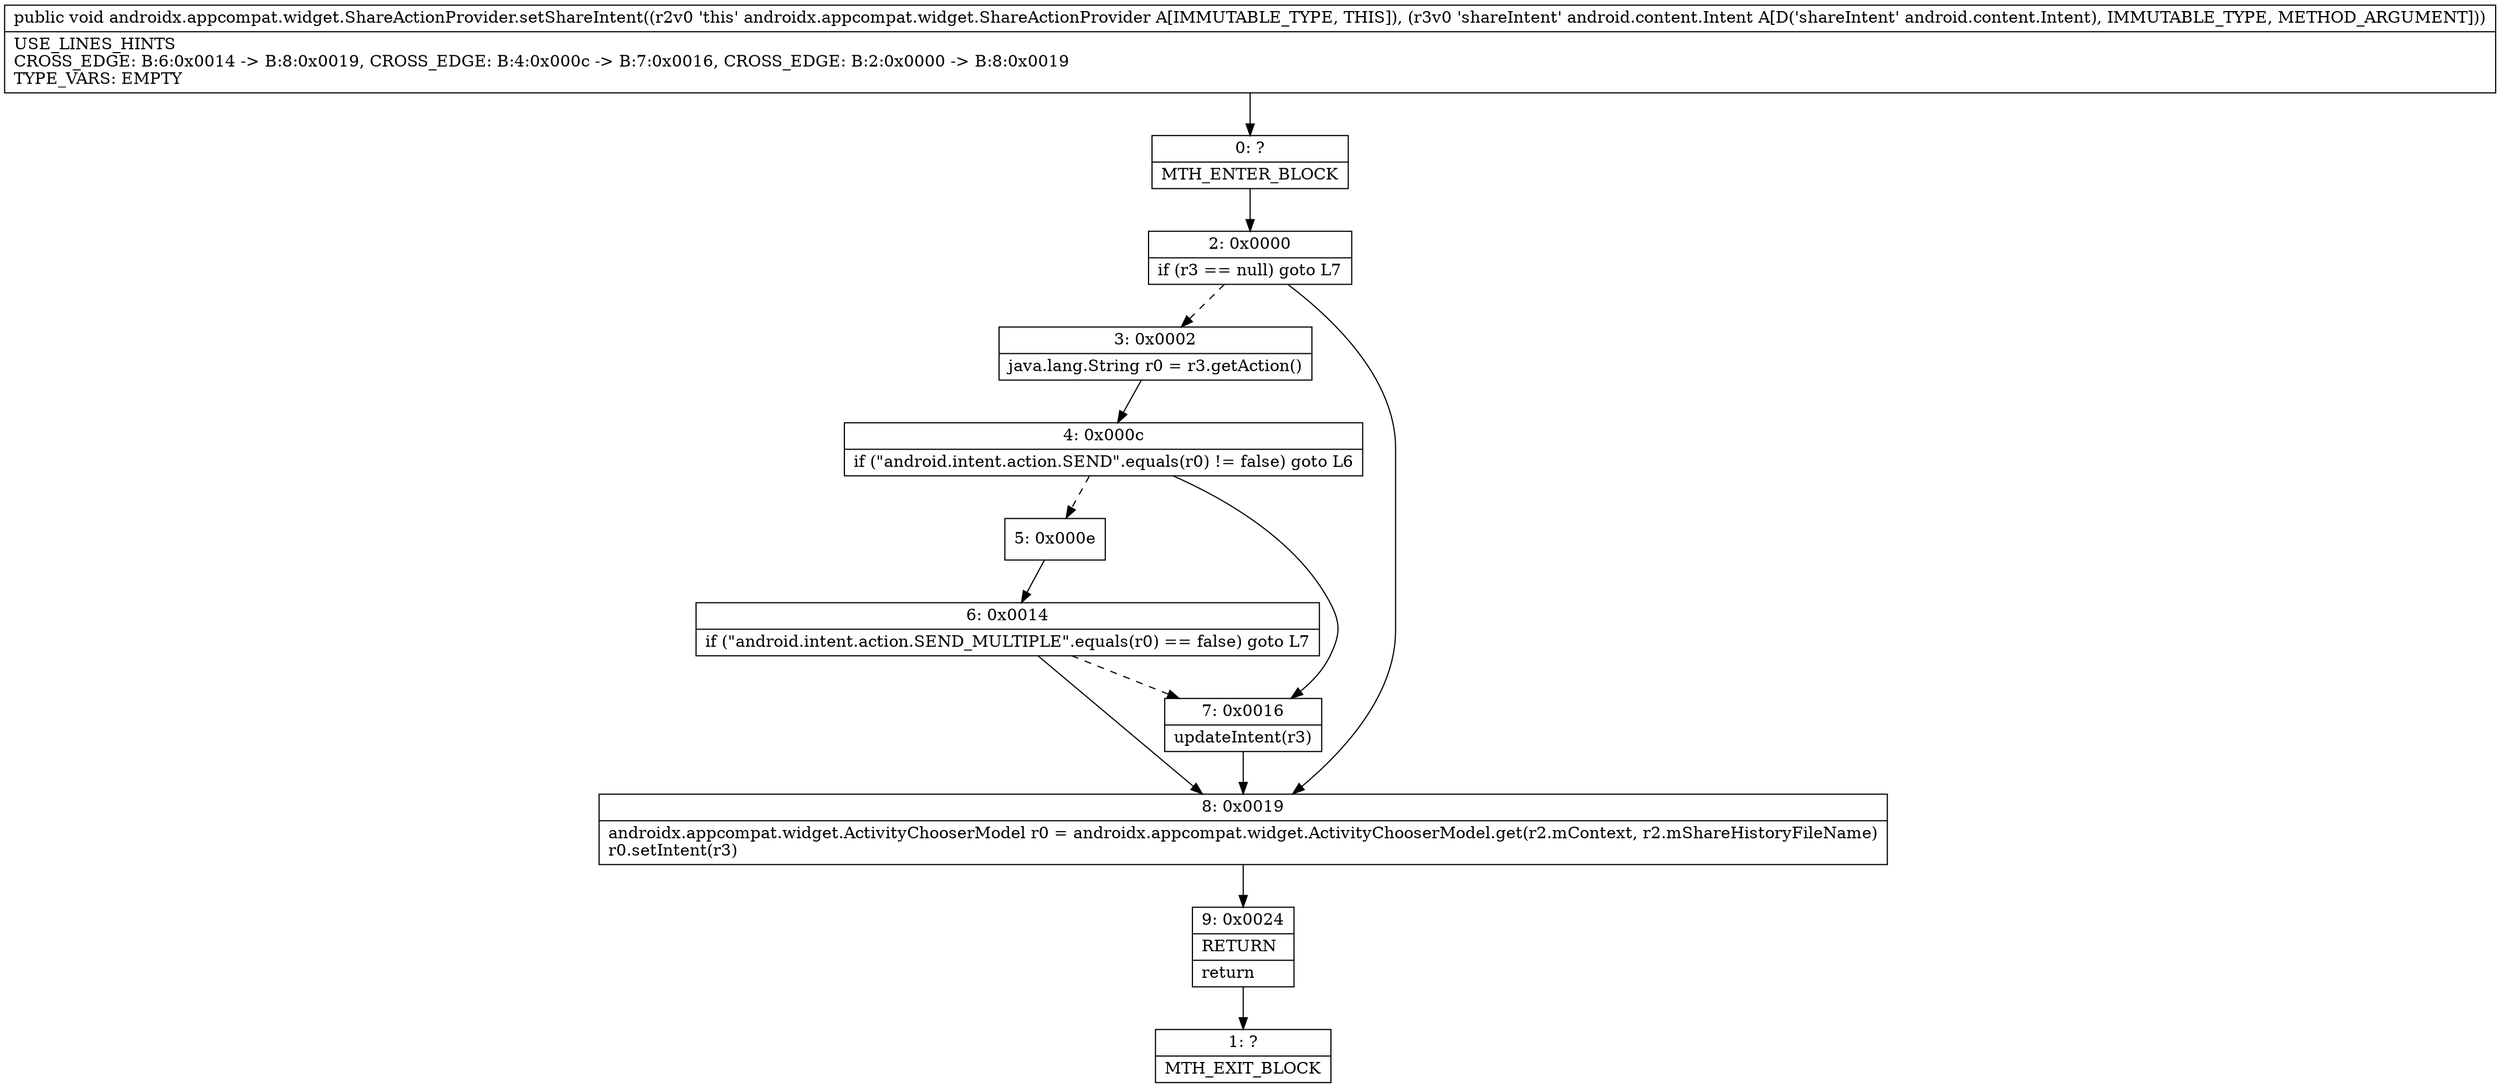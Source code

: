 digraph "CFG forandroidx.appcompat.widget.ShareActionProvider.setShareIntent(Landroid\/content\/Intent;)V" {
Node_0 [shape=record,label="{0\:\ ?|MTH_ENTER_BLOCK\l}"];
Node_2 [shape=record,label="{2\:\ 0x0000|if (r3 == null) goto L7\l}"];
Node_3 [shape=record,label="{3\:\ 0x0002|java.lang.String r0 = r3.getAction()\l}"];
Node_4 [shape=record,label="{4\:\ 0x000c|if (\"android.intent.action.SEND\".equals(r0) != false) goto L6\l}"];
Node_5 [shape=record,label="{5\:\ 0x000e}"];
Node_6 [shape=record,label="{6\:\ 0x0014|if (\"android.intent.action.SEND_MULTIPLE\".equals(r0) == false) goto L7\l}"];
Node_7 [shape=record,label="{7\:\ 0x0016|updateIntent(r3)\l}"];
Node_8 [shape=record,label="{8\:\ 0x0019|androidx.appcompat.widget.ActivityChooserModel r0 = androidx.appcompat.widget.ActivityChooserModel.get(r2.mContext, r2.mShareHistoryFileName)\lr0.setIntent(r3)\l}"];
Node_9 [shape=record,label="{9\:\ 0x0024|RETURN\l|return\l}"];
Node_1 [shape=record,label="{1\:\ ?|MTH_EXIT_BLOCK\l}"];
MethodNode[shape=record,label="{public void androidx.appcompat.widget.ShareActionProvider.setShareIntent((r2v0 'this' androidx.appcompat.widget.ShareActionProvider A[IMMUTABLE_TYPE, THIS]), (r3v0 'shareIntent' android.content.Intent A[D('shareIntent' android.content.Intent), IMMUTABLE_TYPE, METHOD_ARGUMENT]))  | USE_LINES_HINTS\lCROSS_EDGE: B:6:0x0014 \-\> B:8:0x0019, CROSS_EDGE: B:4:0x000c \-\> B:7:0x0016, CROSS_EDGE: B:2:0x0000 \-\> B:8:0x0019\lTYPE_VARS: EMPTY\l}"];
MethodNode -> Node_0;Node_0 -> Node_2;
Node_2 -> Node_3[style=dashed];
Node_2 -> Node_8;
Node_3 -> Node_4;
Node_4 -> Node_5[style=dashed];
Node_4 -> Node_7;
Node_5 -> Node_6;
Node_6 -> Node_7[style=dashed];
Node_6 -> Node_8;
Node_7 -> Node_8;
Node_8 -> Node_9;
Node_9 -> Node_1;
}

